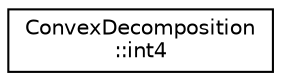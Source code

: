 digraph "Graphical Class Hierarchy"
{
  edge [fontname="Helvetica",fontsize="10",labelfontname="Helvetica",labelfontsize="10"];
  node [fontname="Helvetica",fontsize="10",shape=record];
  rankdir="LR";
  Node1 [label="ConvexDecomposition\l::int4",height=0.2,width=0.4,color="black", fillcolor="white", style="filled",URL="$class_convex_decomposition_1_1int4.html"];
}
